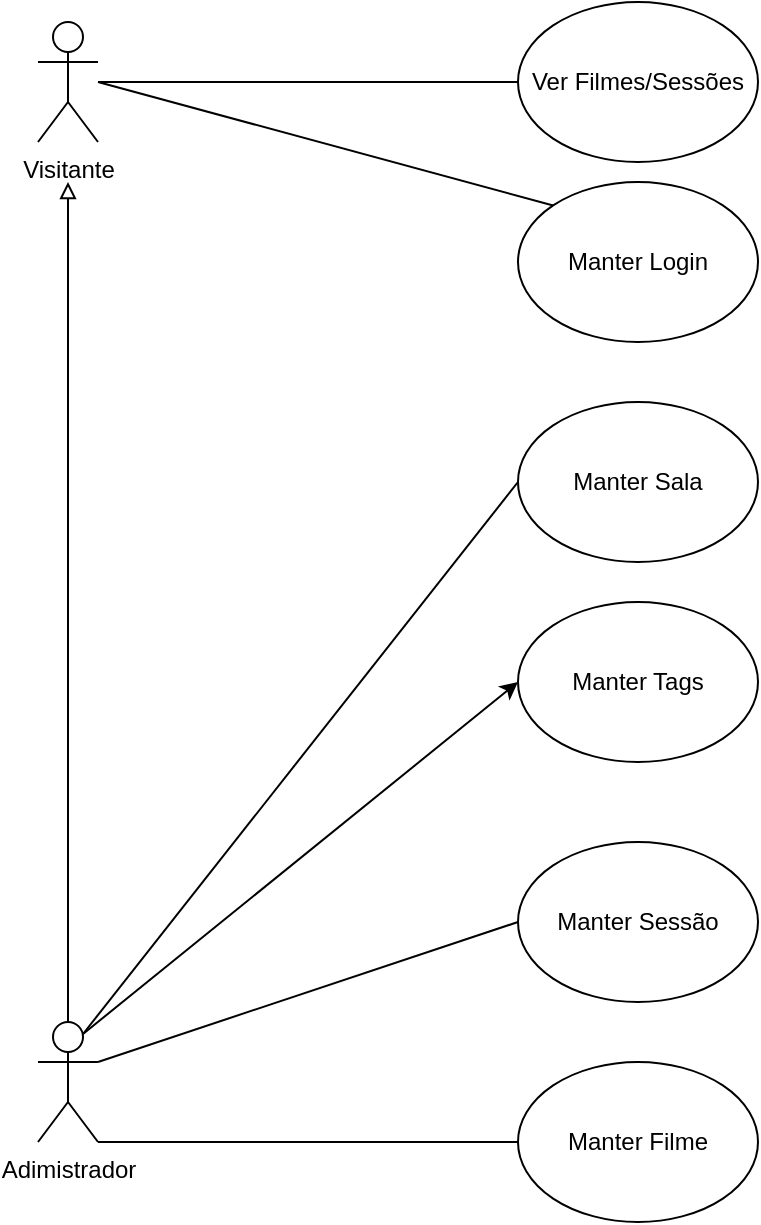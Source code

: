 <mxfile>
    <diagram id="yq2--IPQEZrDeG1OzQnC" name="Use Case">
        <mxGraphModel dx="1711" dy="765" grid="1" gridSize="10" guides="1" tooltips="1" connect="1" arrows="1" fold="1" page="1" pageScale="1" pageWidth="827" pageHeight="1169" math="0" shadow="0">
            <root>
                <mxCell id="0"/>
                <mxCell id="1" parent="0"/>
                <mxCell id="2" value="Visitante" style="shape=umlActor;verticalLabelPosition=bottom;verticalAlign=top;html=1;outlineConnect=0;" parent="1" vertex="1">
                    <mxGeometry x="160" y="60" width="30" height="60" as="geometry"/>
                </mxCell>
                <mxCell id="RaQl5tJyYjLQCv7SZyj3-41" style="edgeStyle=none;html=1;exitX=0.75;exitY=0.1;exitDx=0;exitDy=0;exitPerimeter=0;entryX=0;entryY=0.5;entryDx=0;entryDy=0;shadow=0;endArrow=none;endFill=0;strokeColor=default;" parent="1" source="6" target="19" edge="1">
                    <mxGeometry relative="1" as="geometry"/>
                </mxCell>
                <mxCell id="RaQl5tJyYjLQCv7SZyj3-42" style="edgeStyle=none;html=1;exitX=1;exitY=1;exitDx=0;exitDy=0;exitPerimeter=0;entryX=0;entryY=0.5;entryDx=0;entryDy=0;shadow=0;endArrow=none;endFill=0;strokeColor=default;" parent="1" source="6" target="20" edge="1">
                    <mxGeometry relative="1" as="geometry"/>
                </mxCell>
                <mxCell id="24" style="edgeStyle=none;html=1;exitX=0.75;exitY=0.1;exitDx=0;exitDy=0;exitPerimeter=0;entryX=0;entryY=0.5;entryDx=0;entryDy=0;" edge="1" parent="1" source="6" target="23">
                    <mxGeometry relative="1" as="geometry"/>
                </mxCell>
                <mxCell id="6" value="Adimistrador" style="shape=umlActor;verticalLabelPosition=bottom;verticalAlign=top;html=1;outlineConnect=0;" parent="1" vertex="1">
                    <mxGeometry x="160" y="560" width="30" height="60" as="geometry"/>
                </mxCell>
                <mxCell id="7" value="Ver Filmes/Sessões" style="ellipse;whiteSpace=wrap;html=1;" parent="1" vertex="1">
                    <mxGeometry x="400" y="50" width="120" height="80" as="geometry"/>
                </mxCell>
                <mxCell id="8" value="" style="endArrow=none;html=1;entryX=0;entryY=0.5;entryDx=0;entryDy=0;" parent="1" source="2" target="7" edge="1">
                    <mxGeometry width="50" height="50" relative="1" as="geometry">
                        <mxPoint x="220" y="125" as="sourcePoint"/>
                        <mxPoint x="290" y="90" as="targetPoint"/>
                        <Array as="points"/>
                    </mxGeometry>
                </mxCell>
                <mxCell id="9" value="" style="endArrow=block;html=1;exitX=0.5;exitY=0;exitDx=0;exitDy=0;exitPerimeter=0;strokeColor=default;shadow=0;endFill=0;" parent="1" source="6" edge="1">
                    <mxGeometry width="50" height="50" relative="1" as="geometry">
                        <mxPoint x="170" y="300" as="sourcePoint"/>
                        <mxPoint x="175" y="140" as="targetPoint"/>
                    </mxGeometry>
                </mxCell>
                <mxCell id="16" value="Manter Login" style="ellipse;whiteSpace=wrap;html=1;" parent="1" vertex="1">
                    <mxGeometry x="400" y="140" width="120" height="80" as="geometry"/>
                </mxCell>
                <mxCell id="17" value="" style="endArrow=none;html=1;entryX=0;entryY=0;entryDx=0;entryDy=0;" parent="1" target="16" edge="1">
                    <mxGeometry width="50" height="50" relative="1" as="geometry">
                        <mxPoint x="190" y="90" as="sourcePoint"/>
                        <mxPoint x="260" y="140" as="targetPoint"/>
                    </mxGeometry>
                </mxCell>
                <mxCell id="19" value="Manter Sala" style="ellipse;whiteSpace=wrap;html=1;" parent="1" vertex="1">
                    <mxGeometry x="400" y="250" width="120" height="80" as="geometry"/>
                </mxCell>
                <mxCell id="20" value="Manter Filme" style="ellipse;whiteSpace=wrap;html=1;" parent="1" vertex="1">
                    <mxGeometry x="400" y="580" width="120" height="80" as="geometry"/>
                </mxCell>
                <mxCell id="21" value="Manter Sessão" style="ellipse;whiteSpace=wrap;html=1;" parent="1" vertex="1">
                    <mxGeometry x="400" y="470" width="120" height="80" as="geometry"/>
                </mxCell>
                <mxCell id="22" value="" style="endArrow=none;html=1;entryX=0;entryY=0.5;entryDx=0;entryDy=0;exitX=1;exitY=0.333;exitDx=0;exitDy=0;exitPerimeter=0;" parent="1" source="6" target="21" edge="1">
                    <mxGeometry width="50" height="50" relative="1" as="geometry">
                        <mxPoint x="180" y="470" as="sourcePoint"/>
                        <mxPoint x="230" y="420" as="targetPoint"/>
                    </mxGeometry>
                </mxCell>
                <mxCell id="23" value="Manter Tags" style="ellipse;whiteSpace=wrap;html=1;" vertex="1" parent="1">
                    <mxGeometry x="400" y="350" width="120" height="80" as="geometry"/>
                </mxCell>
            </root>
        </mxGraphModel>
    </diagram>
</mxfile>
